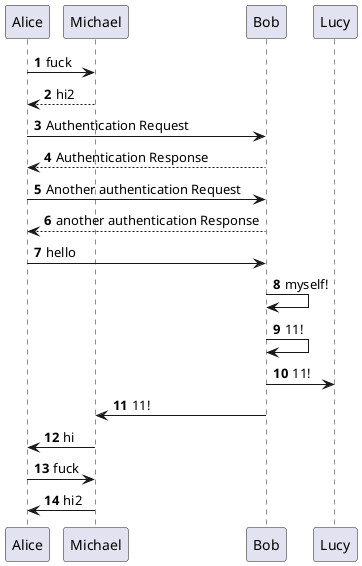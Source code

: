 @startuml
'https://plantuml.com/sequence-diagram

autonumber
Alice -> Michael: fuck
Michael-->Alice:hi2

Alice -> Bob: Authentication Request
Bob --> Alice: Authentication Response

Alice -> Bob: Another authentication Request
Alice <-- Bob: another authentication Response

Alice -> Bob: hello
Bob -> Bob: myself!
Bob -> Bob: 11!

Bob -> Lucy: 11!

Bob -> Michael: 11!
Michael -> Alice: hi

Alice -> Michael: fuck
Michael->Alice:hi2
@enduml
